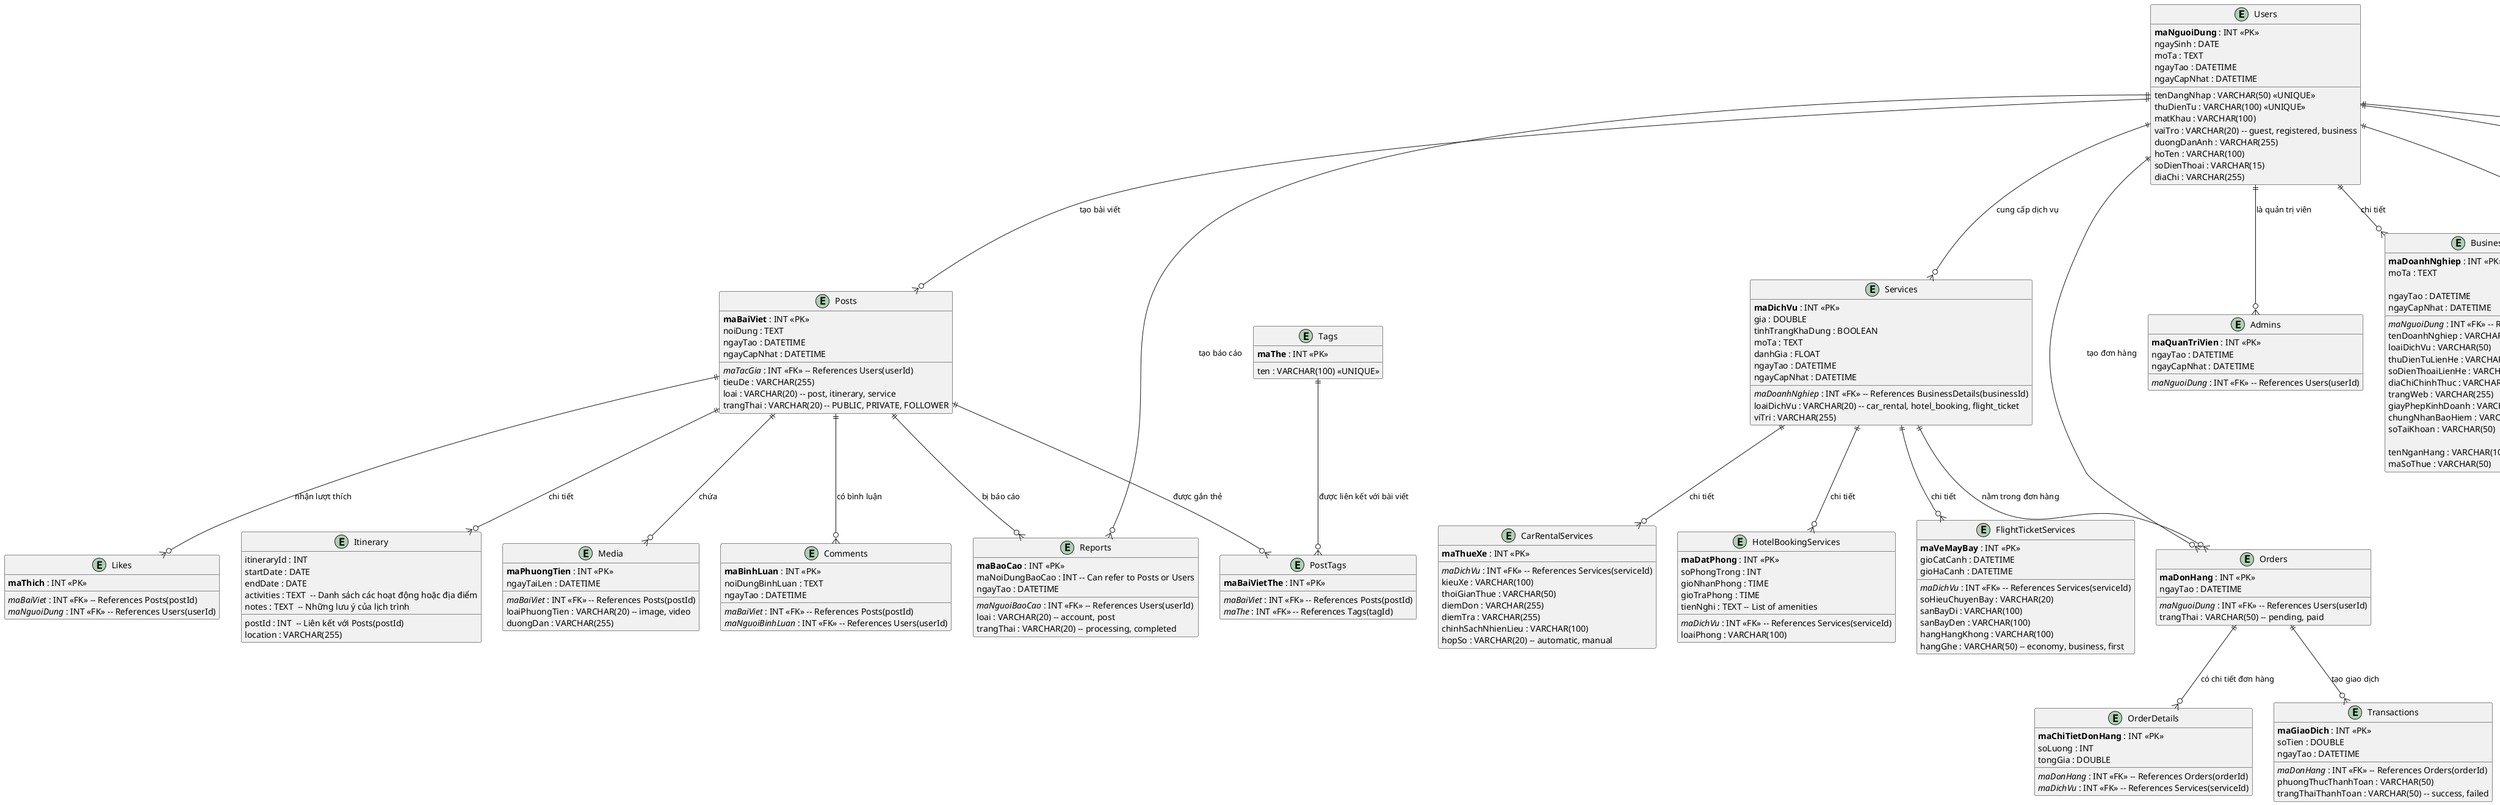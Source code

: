 @startuml
!define primary_key(x) <b>x</b>
!define foreign_key(x) <i>x</i>

entity Users {
  primary_key(maNguoiDung) : INT <<PK>>
  tenDangNhap : VARCHAR(50) <<UNIQUE>>
  thuDienTu : VARCHAR(100) <<UNIQUE>>
  matKhau : VARCHAR(100)
  vaiTro : VARCHAR(20) -- guest, registered, business
  duongDanAnh : VARCHAR(255)
  hoTen : VARCHAR(100)
  ngaySinh : DATE
  soDienThoai : VARCHAR(15)
  diaChi : VARCHAR(255)
  moTa : TEXT
  ngayTao : DATETIME
  ngayCapNhat : DATETIME
}




entity Posts {
  primary_key(maBaiViet) : INT <<PK>>
  foreign_key(maTacGia) : INT <<FK>> -- References Users(userId)
  tieuDe : VARCHAR(255)
  noiDung : TEXT
  loai : VARCHAR(20) -- post, itinerary, service
  trangThai : VARCHAR(20) -- PUBLIC, PRIVATE, FOLLOWER
  ngayTao : DATETIME
  ngayCapNhat : DATETIME
}

entity Itinerary {
  itineraryId : INT
  startDate : DATE
  endDate : DATE
  activities : TEXT  -- Danh sách các hoạt động hoặc địa điểm
  notes : TEXT  -- Những lưu ý của lịch trình
  postId : INT  -- Liên kết với Posts(postId)
  location : VARCHAR(255)
}

entity Media {
  primary_key(maPhuongTien) : INT <<PK>>
  foreign_key(maBaiViet) : INT <<FK>> -- References Posts(postId)
  loaiPhuongTien : VARCHAR(20) -- image, video
  duongDan : VARCHAR(255)
  ngayTaiLen : DATETIME
}


entity Comments {
  primary_key(maBinhLuan) : INT <<PK>>
  foreign_key(maBaiViet) : INT <<FK>> -- References Posts(postId)
  foreign_key(maNguoiBinhLuan) : INT <<FK>> -- References Users(userId)
  noiDungBinhLuan : TEXT
  ngayTao : DATETIME
}

entity Likes {
  primary_key(maThich) : INT <<PK>>
  foreign_key(maBaiViet) : INT <<FK>> -- References Posts(postId)
  foreign_key(maNguoiDung) : INT <<FK>> -- References Users(userId)
}

entity Reports {
  primary_key(maBaoCao) : INT <<PK>>
  foreign_key(maNguoiBaoCao) : INT <<FK>> -- References Users(userId)
  maNoiDungBaoCao : INT -- Can refer to Posts or Users
  loai : VARCHAR(20) -- account, post
  trangThai : VARCHAR(20) -- processing, completed
  ngayTao : DATETIME
}





entity Services {
  primary_key(maDichVu) : INT <<PK>>
  foreign_key(maDoanhNghiep) : INT <<FK>> -- References BusinessDetails(businessId)
  loaiDichVu : VARCHAR(20) -- car_rental, hotel_booking, flight_ticket
  gia : DOUBLE
  tinhTrangKhaDung : BOOLEAN
  viTri : VARCHAR(255)
  moTa : TEXT
  danhGia : FLOAT
  ngayTao : DATETIME
  ngayCapNhat : DATETIME
}

entity CarRentalServices {
  primary_key(maThueXe) : INT <<PK>>
  foreign_key(maDichVu) : INT <<FK>> -- References Services(serviceId)
  kieuXe : VARCHAR(100)
  thoiGianThue : VARCHAR(50)
  diemDon : VARCHAR(255)
  diemTra : VARCHAR(255)
  chinhSachNhienLieu : VARCHAR(100)
  hopSo : VARCHAR(20) -- automatic, manual
}

entity HotelBookingServices {
  primary_key(maDatPhong) : INT <<PK>>
  foreign_key(maDichVu) : INT <<FK>> -- References Services(serviceId)
  loaiPhong : VARCHAR(100)
  soPhongTrong : INT
  gioNhanPhong : TIME
  gioTraPhong : TIME
  tienNghi : TEXT -- List of amenities
}

entity FlightTicketServices {
  primary_key(maVeMayBay) : INT <<PK>>
  foreign_key(maDichVu) : INT <<FK>> -- References Services(serviceId)
  soHieuChuyenBay : VARCHAR(20)
  sanBayDi : VARCHAR(100)
  sanBayDen : VARCHAR(100)
  gioCatCanh : DATETIME
  gioHaCanh : DATETIME
  hangHangKhong : VARCHAR(100)
  hangGhe : VARCHAR(50) -- economy, business, first
}

entity Orders {
  primary_key(maDonHang) : INT <<PK>>
  foreign_key(maNguoiDung) : INT <<FK>> -- References Users(userId)
  trangThai : VARCHAR(50) -- pending, paid
  ngayTao : DATETIME
}


entity OrderDetails {
  primary_key(maChiTietDonHang) : INT <<PK>>
  foreign_key(maDonHang) : INT <<FK>> -- References Orders(orderId)
  foreign_key(maDichVu) : INT <<FK>> -- References Services(serviceId)
  soLuong : INT
  tongGia : DOUBLE
}

entity Transactions {
  primary_key(maGiaoDich) : INT <<PK>>
  foreign_key(maDonHang) : INT <<FK>> -- References Orders(orderId)
  phuongThucThanhToan : VARCHAR(50)
  soTien : DOUBLE
  trangThaiThanhToan : VARCHAR(50) -- success, failed
  ngayTao : DATETIME
}









entity Admins {
  primary_key(maQuanTriVien) : INT <<PK>>
  foreign_key(maNguoiDung) : INT <<FK>> -- References Users(userId)
  ngayTao : DATETIME
  ngayCapNhat : DATETIME
}

entity BusinessDetails {
  primary_key(maDoanhNghiep) : INT <<PK>>
  foreign_key(maNguoiDung) : INT <<FK>> -- References Users(userId)
  tenDoanhNghiep : VARCHAR(255)
  loaiDichVu : VARCHAR(50)
  moTa : TEXT
  thuDienTuLienHe : VARCHAR(100)
  soDienThoaiLienHe : VARCHAR(15)
  diaChiChinhThuc : VARCHAR(255)
  trangWeb : VARCHAR(255)
  giayPhepKinhDoanh : VARCHAR(255)
  chungNhanBaoHiem : VARCHAR(255)
  soTaiKhoan : VARCHAR(50)

  tenNganHang : VARCHAR(100)
  maSoThue : VARCHAR(50)
  ngayTao : DATETIME
  ngayCapNhat : DATETIME
}

entity UserFollowers {
  primary_key(maTheoDoi) : INT <<PK>>
  foreign_key(maNguoiTheoDoi) : INT <<FK>> -- References Users(userId)
  foreign_key(maNguoiDuocTheoDoi) : INT <<FK>> -- References Users(userId)
  ngayTao : DATETIME
}

entity TravelTypes {
  primary_key(maLoai) : INT <<PK>>
  tenLoai : VARCHAR(50) -- Name of the travel type (e.g., adventure, cultural)
}

entity Interests {
  primary_key(maQuanTam) : INT <<PK>>
  tenQuanTam : VARCHAR(50) -- Name of the interest (e.g., nature, food)
}

entity Tags {
  primary_key(maThe) : INT <<PK>>
  ten : VARCHAR(100) <<UNIQUE>>
}

entity PostTags {
  primary_key(maBaiVietThe) : INT <<PK>>
  foreign_key(maBaiViet) : INT <<FK>> -- References Posts(postId)
  foreign_key(maThe) : INT <<FK>> -- References Tags(tagId)
}

' Relationships
Users ||--o{ Admins : "là quản trị viên"
Users ||--o{ Posts : "tạo bài viết"
Users ||--o{ Services : "cung cấp dịch vụ"
Users ||--o{ Orders : "tạo đơn hàng"
Users ||--o{ BusinessDetails : "chi tiết"
Services ||--o{ CarRentalServices : "chi tiết"
Services ||--o{ HotelBookingServices : "chi tiết "
Services ||--o{ FlightTicketServices : "chi tiết"
Posts ||--o{ Comments : "có bình luận"
Posts ||--o{ Likes : "nhận lượt thích"
Posts ||--o{ Reports : "bị báo cáo"
Posts ||--o{ Media : "chứa"
Posts ||--o{ PostTags : "được gắn thẻ"
Posts ||--o{ Itinerary : "chi tiết"

Tags ||--o{ PostTags : "được liên kết với bài viết"
Services ||--o{ Orders : "nằm trong đơn hàng"
Orders ||--o{ Transactions : "tạo giao dịch"
Orders ||--o{ OrderDetails : "có chi tiết đơn hàng"
Users ||--o{ Reports : "tạo báo cáo"
Users ||--o{ UserFollowers : "theo dõi người dùng khác"
Users ||--o{ TravelTypes : "có sở thích du lịch"
Users ||--o{ Interests : "có sở thích"
@enduml